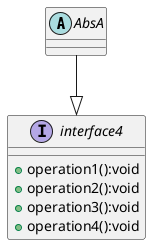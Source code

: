@startuml

AbsA--|>interface4

interface interface4{
+ operation1():void
+ operation2():void
+ operation3():void
+ operation4():void
}
abstract class AbsA

@enduml
